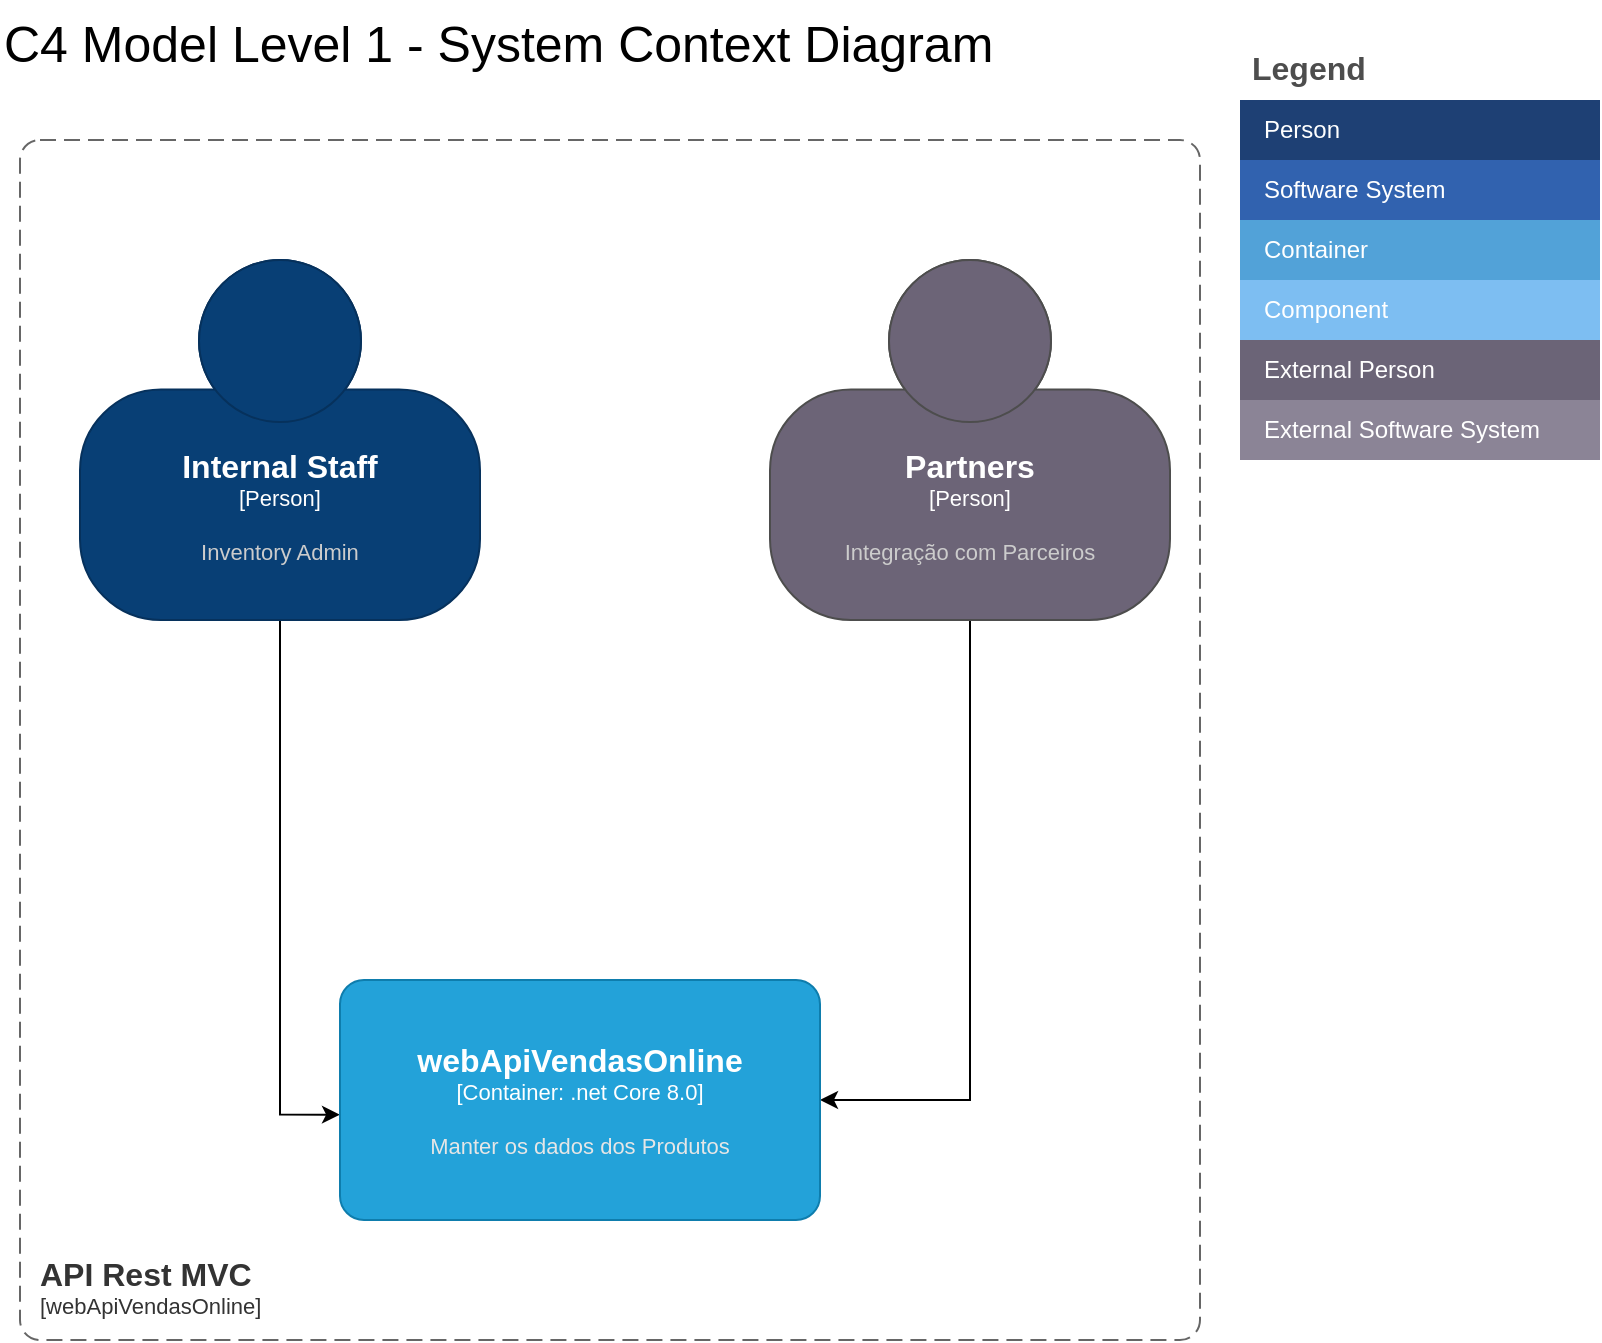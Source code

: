 <mxfile version="24.7.17" pages="4">
  <diagram name="Level 1" id="11bpEbFdb6PpHGfAYZ3g">
    <mxGraphModel dx="1222" dy="786" grid="1" gridSize="10" guides="1" tooltips="1" connect="1" arrows="1" fold="1" page="1" pageScale="1" pageWidth="850" pageHeight="1100" math="0" shadow="0">
      <root>
        <mxCell id="0" />
        <mxCell id="1" parent="0" />
        <mxCell id="UJBF0lJMGnpCI02Me6Gf-1" value="Legend" style="shape=table;startSize=30;container=1;collapsible=0;childLayout=tableLayout;fontSize=16;align=left;verticalAlign=top;fillColor=none;strokeColor=none;fontColor=#4D4D4D;fontStyle=1;spacingLeft=6;spacing=0;resizable=0;" vertex="1" parent="1">
          <mxGeometry x="660" y="50" width="180" height="210" as="geometry" />
        </mxCell>
        <mxCell id="UJBF0lJMGnpCI02Me6Gf-2" value="" style="shape=tableRow;horizontal=0;startSize=0;swimlaneHead=0;swimlaneBody=0;strokeColor=inherit;top=0;left=0;bottom=0;right=0;collapsible=0;dropTarget=0;fillColor=none;points=[[0,0.5],[1,0.5]];portConstraint=eastwest;fontSize=12;" vertex="1" parent="UJBF0lJMGnpCI02Me6Gf-1">
          <mxGeometry y="30" width="180" height="30" as="geometry" />
        </mxCell>
        <mxCell id="UJBF0lJMGnpCI02Me6Gf-3" value="Person" style="shape=partialRectangle;html=1;whiteSpace=wrap;connectable=0;strokeColor=inherit;overflow=hidden;fillColor=#1E4074;top=0;left=0;bottom=0;right=0;pointerEvents=1;fontSize=12;align=left;fontColor=#FFFFFF;gradientColor=none;spacingLeft=10;spacingRight=4;" vertex="1" parent="UJBF0lJMGnpCI02Me6Gf-2">
          <mxGeometry width="180" height="30" as="geometry">
            <mxRectangle width="180" height="30" as="alternateBounds" />
          </mxGeometry>
        </mxCell>
        <mxCell id="UJBF0lJMGnpCI02Me6Gf-4" value="" style="shape=tableRow;horizontal=0;startSize=0;swimlaneHead=0;swimlaneBody=0;strokeColor=inherit;top=0;left=0;bottom=0;right=0;collapsible=0;dropTarget=0;fillColor=none;points=[[0,0.5],[1,0.5]];portConstraint=eastwest;fontSize=12;" vertex="1" parent="UJBF0lJMGnpCI02Me6Gf-1">
          <mxGeometry y="60" width="180" height="30" as="geometry" />
        </mxCell>
        <mxCell id="UJBF0lJMGnpCI02Me6Gf-5" value="Software System" style="shape=partialRectangle;html=1;whiteSpace=wrap;connectable=0;strokeColor=inherit;overflow=hidden;fillColor=#3162AF;top=0;left=0;bottom=0;right=0;pointerEvents=1;fontSize=12;align=left;fontColor=#FFFFFF;gradientColor=none;spacingLeft=10;spacingRight=4;" vertex="1" parent="UJBF0lJMGnpCI02Me6Gf-4">
          <mxGeometry width="180" height="30" as="geometry">
            <mxRectangle width="180" height="30" as="alternateBounds" />
          </mxGeometry>
        </mxCell>
        <mxCell id="UJBF0lJMGnpCI02Me6Gf-6" value="" style="shape=tableRow;horizontal=0;startSize=0;swimlaneHead=0;swimlaneBody=0;strokeColor=inherit;top=0;left=0;bottom=0;right=0;collapsible=0;dropTarget=0;fillColor=none;points=[[0,0.5],[1,0.5]];portConstraint=eastwest;fontSize=12;" vertex="1" parent="UJBF0lJMGnpCI02Me6Gf-1">
          <mxGeometry y="90" width="180" height="30" as="geometry" />
        </mxCell>
        <mxCell id="UJBF0lJMGnpCI02Me6Gf-7" value="Container" style="shape=partialRectangle;html=1;whiteSpace=wrap;connectable=0;strokeColor=inherit;overflow=hidden;fillColor=#52a2d8;top=0;left=0;bottom=0;right=0;pointerEvents=1;fontSize=12;align=left;fontColor=#FFFFFF;gradientColor=none;spacingLeft=10;spacingRight=4;" vertex="1" parent="UJBF0lJMGnpCI02Me6Gf-6">
          <mxGeometry width="180" height="30" as="geometry">
            <mxRectangle width="180" height="30" as="alternateBounds" />
          </mxGeometry>
        </mxCell>
        <mxCell id="UJBF0lJMGnpCI02Me6Gf-8" value="" style="shape=tableRow;horizontal=0;startSize=0;swimlaneHead=0;swimlaneBody=0;strokeColor=inherit;top=0;left=0;bottom=0;right=0;collapsible=0;dropTarget=0;fillColor=none;points=[[0,0.5],[1,0.5]];portConstraint=eastwest;fontSize=12;" vertex="1" parent="UJBF0lJMGnpCI02Me6Gf-1">
          <mxGeometry y="120" width="180" height="30" as="geometry" />
        </mxCell>
        <mxCell id="UJBF0lJMGnpCI02Me6Gf-9" value="Component" style="shape=partialRectangle;html=1;whiteSpace=wrap;connectable=0;strokeColor=inherit;overflow=hidden;fillColor=#7dbef2;top=0;left=0;bottom=0;right=0;pointerEvents=1;fontSize=12;align=left;fontColor=#FFFFFF;gradientColor=none;spacingLeft=10;spacingRight=4;" vertex="1" parent="UJBF0lJMGnpCI02Me6Gf-8">
          <mxGeometry width="180" height="30" as="geometry">
            <mxRectangle width="180" height="30" as="alternateBounds" />
          </mxGeometry>
        </mxCell>
        <mxCell id="UJBF0lJMGnpCI02Me6Gf-10" value="" style="shape=tableRow;horizontal=0;startSize=0;swimlaneHead=0;swimlaneBody=0;strokeColor=inherit;top=0;left=0;bottom=0;right=0;collapsible=0;dropTarget=0;fillColor=none;points=[[0,0.5],[1,0.5]];portConstraint=eastwest;fontSize=12;" vertex="1" parent="UJBF0lJMGnpCI02Me6Gf-1">
          <mxGeometry y="150" width="180" height="30" as="geometry" />
        </mxCell>
        <mxCell id="UJBF0lJMGnpCI02Me6Gf-11" value="External Person" style="shape=partialRectangle;html=1;whiteSpace=wrap;connectable=0;strokeColor=inherit;overflow=hidden;fillColor=#6b6477;top=0;left=0;bottom=0;right=0;pointerEvents=1;fontSize=12;align=left;fontColor=#FFFFFF;gradientColor=none;spacingLeft=10;spacingRight=4;" vertex="1" parent="UJBF0lJMGnpCI02Me6Gf-10">
          <mxGeometry width="180" height="30" as="geometry">
            <mxRectangle width="180" height="30" as="alternateBounds" />
          </mxGeometry>
        </mxCell>
        <mxCell id="UJBF0lJMGnpCI02Me6Gf-12" value="" style="shape=tableRow;horizontal=0;startSize=0;swimlaneHead=0;swimlaneBody=0;strokeColor=inherit;top=0;left=0;bottom=0;right=0;collapsible=0;dropTarget=0;fillColor=none;points=[[0,0.5],[1,0.5]];portConstraint=eastwest;fontSize=12;" vertex="1" parent="UJBF0lJMGnpCI02Me6Gf-1">
          <mxGeometry y="180" width="180" height="30" as="geometry" />
        </mxCell>
        <mxCell id="UJBF0lJMGnpCI02Me6Gf-13" value="External Software System" style="shape=partialRectangle;html=1;whiteSpace=wrap;connectable=0;strokeColor=inherit;overflow=hidden;fillColor=#8b8496;top=0;left=0;bottom=0;right=0;pointerEvents=1;fontSize=12;align=left;fontColor=#FFFFFF;gradientColor=none;spacingLeft=10;spacingRight=4;" vertex="1" parent="UJBF0lJMGnpCI02Me6Gf-12">
          <mxGeometry width="180" height="30" as="geometry">
            <mxRectangle width="180" height="30" as="alternateBounds" />
          </mxGeometry>
        </mxCell>
        <mxCell id="UJBF0lJMGnpCI02Me6Gf-14" value="C4 Model Level 1 - System Context Diagram" style="text;whiteSpace=wrap;html=1;fontSize=25;" vertex="1" parent="1">
          <mxGeometry x="40" y="30" width="660" height="60" as="geometry" />
        </mxCell>
        <mxCell id="UJBF0lJMGnpCI02Me6Gf-22" value="" style="edgeStyle=orthogonalEdgeStyle;rounded=0;orthogonalLoop=1;jettySize=auto;html=1;entryX=0;entryY=0.561;entryDx=0;entryDy=0;entryPerimeter=0;" edge="1" parent="1" source="UJBF0lJMGnpCI02Me6Gf-15" target="UJBF0lJMGnpCI02Me6Gf-18">
          <mxGeometry relative="1" as="geometry" />
        </mxCell>
        <object placeholders="1" c4Name="Internal Staff" c4Type="Person" c4Description="Inventory Admin" label="&lt;font style=&quot;font-size: 16px&quot;&gt;&lt;b&gt;%c4Name%&lt;/b&gt;&lt;/font&gt;&lt;div&gt;[%c4Type%]&lt;/div&gt;&lt;br&gt;&lt;div&gt;&lt;font style=&quot;font-size: 11px&quot;&gt;&lt;font color=&quot;#cccccc&quot;&gt;%c4Description%&lt;/font&gt;&lt;/div&gt;" id="UJBF0lJMGnpCI02Me6Gf-15">
          <mxCell style="html=1;fontSize=11;dashed=0;whiteSpace=wrap;fillColor=#083F75;strokeColor=#06315C;fontColor=#ffffff;shape=mxgraph.c4.person2;align=center;metaEdit=1;points=[[0.5,0,0],[1,0.5,0],[1,0.75,0],[0.75,1,0],[0.5,1,0],[0.25,1,0],[0,0.75,0],[0,0.5,0]];resizable=0;" vertex="1" parent="1">
            <mxGeometry x="80" y="160" width="200" height="180" as="geometry" />
          </mxCell>
        </object>
        <mxCell id="UJBF0lJMGnpCI02Me6Gf-23" value="" style="edgeStyle=orthogonalEdgeStyle;rounded=0;orthogonalLoop=1;jettySize=auto;html=1;entryX=1;entryY=0.5;entryDx=0;entryDy=0;entryPerimeter=0;" edge="1" parent="1" source="UJBF0lJMGnpCI02Me6Gf-16" target="UJBF0lJMGnpCI02Me6Gf-18">
          <mxGeometry relative="1" as="geometry" />
        </mxCell>
        <object placeholders="1" c4Name="Partners" c4Type="Person" c4Description="Integração com Parceiros" label="&lt;font style=&quot;font-size: 16px&quot;&gt;&lt;b&gt;%c4Name%&lt;/b&gt;&lt;/font&gt;&lt;div&gt;[%c4Type%]&lt;/div&gt;&lt;br&gt;&lt;div&gt;&lt;font style=&quot;font-size: 11px&quot;&gt;&lt;font color=&quot;#cccccc&quot;&gt;%c4Description%&lt;/font&gt;&lt;/div&gt;" id="UJBF0lJMGnpCI02Me6Gf-16">
          <mxCell style="html=1;fontSize=11;dashed=0;whiteSpace=wrap;fillColor=#6C6477;strokeColor=#4D4D4D;fontColor=#ffffff;shape=mxgraph.c4.person2;align=center;metaEdit=1;points=[[0.5,0,0],[1,0.5,0],[1,0.75,0],[0.75,1,0],[0.5,1,0],[0.25,1,0],[0,0.75,0],[0,0.5,0]];resizable=0;" vertex="1" parent="1">
            <mxGeometry x="425" y="160" width="200" height="180" as="geometry" />
          </mxCell>
        </object>
        <object placeholders="1" c4Name="webApiVendasOnline" c4Type="Container" c4Technology=".net Core 8.0" c4Description="Manter os dados dos Produtos" label="&lt;font style=&quot;font-size: 16px&quot;&gt;&lt;b&gt;%c4Name%&lt;/b&gt;&lt;/font&gt;&lt;div&gt;[%c4Type%: %c4Technology%]&lt;/div&gt;&lt;br&gt;&lt;div&gt;&lt;font style=&quot;font-size: 11px&quot;&gt;&lt;font color=&quot;#E6E6E6&quot;&gt;%c4Description%&lt;/font&gt;&lt;/div&gt;" id="UJBF0lJMGnpCI02Me6Gf-18">
          <mxCell style="rounded=1;whiteSpace=wrap;html=1;fontSize=11;labelBackgroundColor=none;fillColor=#23A2D9;fontColor=#ffffff;align=center;arcSize=10;strokeColor=#0E7DAD;metaEdit=1;resizable=0;points=[[0.25,0,0],[0.5,0,0],[0.75,0,0],[1,0.25,0],[1,0.5,0],[1,0.75,0],[0.75,1,0],[0.5,1,0],[0.25,1,0],[0,0.75,0],[0,0.5,0],[0,0.25,0]];" vertex="1" parent="1">
            <mxGeometry x="210" y="520" width="240" height="120" as="geometry" />
          </mxCell>
        </object>
        <object placeholders="1" c4Name="API Rest MVC " c4Type="SystemScopeBoundary" c4Application="webApiVendasOnline" label="&lt;font style=&quot;font-size: 16px&quot;&gt;&lt;b&gt;&lt;div style=&quot;text-align: left&quot;&gt;%c4Name%&lt;/div&gt;&lt;/b&gt;&lt;/font&gt;&lt;div style=&quot;text-align: left&quot;&gt;[%c4Application%]&lt;/div&gt;" id="UJBF0lJMGnpCI02Me6Gf-20">
          <mxCell style="rounded=1;fontSize=11;whiteSpace=wrap;html=1;dashed=1;arcSize=20;fillColor=none;strokeColor=#666666;fontColor=#333333;labelBackgroundColor=none;align=left;verticalAlign=bottom;labelBorderColor=none;spacingTop=0;spacing=10;dashPattern=8 4;metaEdit=1;rotatable=0;perimeter=rectanglePerimeter;noLabel=0;labelPadding=0;allowArrows=0;connectable=0;expand=0;recursiveResize=0;editable=1;pointerEvents=0;absoluteArcSize=1;points=[[0.25,0,0],[0.5,0,0],[0.75,0,0],[1,0.25,0],[1,0.5,0],[1,0.75,0],[0.75,1,0],[0.5,1,0],[0.25,1,0],[0,0.75,0],[0,0.5,0],[0,0.25,0]];" vertex="1" parent="1">
            <mxGeometry x="50" y="100" width="590" height="600" as="geometry" />
          </mxCell>
        </object>
      </root>
    </mxGraphModel>
  </diagram>
  <diagram name="Level 2" id="seO3dKgNhPI5NMghG1gD">
    <mxGraphModel dx="1687" dy="1024" grid="1" gridSize="10" guides="1" tooltips="1" connect="1" arrows="1" fold="1" page="1" pageScale="1" pageWidth="850" pageHeight="1100" math="0" shadow="0">
      <root>
        <mxCell id="IFELL7ucxO3jG8cnJjMZ-0" />
        <mxCell id="IFELL7ucxO3jG8cnJjMZ-1" parent="IFELL7ucxO3jG8cnJjMZ-0" />
        <mxCell id="IFELL7ucxO3jG8cnJjMZ-2" value="Legend" style="shape=table;startSize=30;container=1;collapsible=0;childLayout=tableLayout;fontSize=16;align=left;verticalAlign=top;fillColor=none;strokeColor=none;fontColor=#4D4D4D;fontStyle=1;spacingLeft=6;spacing=0;resizable=0;" vertex="1" parent="IFELL7ucxO3jG8cnJjMZ-1">
          <mxGeometry x="660" y="50" width="180" height="210" as="geometry" />
        </mxCell>
        <mxCell id="IFELL7ucxO3jG8cnJjMZ-3" value="" style="shape=tableRow;horizontal=0;startSize=0;swimlaneHead=0;swimlaneBody=0;strokeColor=inherit;top=0;left=0;bottom=0;right=0;collapsible=0;dropTarget=0;fillColor=none;points=[[0,0.5],[1,0.5]];portConstraint=eastwest;fontSize=12;" vertex="1" parent="IFELL7ucxO3jG8cnJjMZ-2">
          <mxGeometry y="30" width="180" height="30" as="geometry" />
        </mxCell>
        <mxCell id="IFELL7ucxO3jG8cnJjMZ-4" value="Person" style="shape=partialRectangle;html=1;whiteSpace=wrap;connectable=0;strokeColor=inherit;overflow=hidden;fillColor=#1E4074;top=0;left=0;bottom=0;right=0;pointerEvents=1;fontSize=12;align=left;fontColor=#FFFFFF;gradientColor=none;spacingLeft=10;spacingRight=4;" vertex="1" parent="IFELL7ucxO3jG8cnJjMZ-3">
          <mxGeometry width="180" height="30" as="geometry">
            <mxRectangle width="180" height="30" as="alternateBounds" />
          </mxGeometry>
        </mxCell>
        <mxCell id="IFELL7ucxO3jG8cnJjMZ-5" value="" style="shape=tableRow;horizontal=0;startSize=0;swimlaneHead=0;swimlaneBody=0;strokeColor=inherit;top=0;left=0;bottom=0;right=0;collapsible=0;dropTarget=0;fillColor=none;points=[[0,0.5],[1,0.5]];portConstraint=eastwest;fontSize=12;" vertex="1" parent="IFELL7ucxO3jG8cnJjMZ-2">
          <mxGeometry y="60" width="180" height="30" as="geometry" />
        </mxCell>
        <mxCell id="IFELL7ucxO3jG8cnJjMZ-6" value="Software System" style="shape=partialRectangle;html=1;whiteSpace=wrap;connectable=0;strokeColor=inherit;overflow=hidden;fillColor=#3162AF;top=0;left=0;bottom=0;right=0;pointerEvents=1;fontSize=12;align=left;fontColor=#FFFFFF;gradientColor=none;spacingLeft=10;spacingRight=4;" vertex="1" parent="IFELL7ucxO3jG8cnJjMZ-5">
          <mxGeometry width="180" height="30" as="geometry">
            <mxRectangle width="180" height="30" as="alternateBounds" />
          </mxGeometry>
        </mxCell>
        <mxCell id="IFELL7ucxO3jG8cnJjMZ-7" value="" style="shape=tableRow;horizontal=0;startSize=0;swimlaneHead=0;swimlaneBody=0;strokeColor=inherit;top=0;left=0;bottom=0;right=0;collapsible=0;dropTarget=0;fillColor=none;points=[[0,0.5],[1,0.5]];portConstraint=eastwest;fontSize=12;" vertex="1" parent="IFELL7ucxO3jG8cnJjMZ-2">
          <mxGeometry y="90" width="180" height="30" as="geometry" />
        </mxCell>
        <mxCell id="IFELL7ucxO3jG8cnJjMZ-8" value="Container" style="shape=partialRectangle;html=1;whiteSpace=wrap;connectable=0;strokeColor=inherit;overflow=hidden;fillColor=#52a2d8;top=0;left=0;bottom=0;right=0;pointerEvents=1;fontSize=12;align=left;fontColor=#FFFFFF;gradientColor=none;spacingLeft=10;spacingRight=4;" vertex="1" parent="IFELL7ucxO3jG8cnJjMZ-7">
          <mxGeometry width="180" height="30" as="geometry">
            <mxRectangle width="180" height="30" as="alternateBounds" />
          </mxGeometry>
        </mxCell>
        <mxCell id="IFELL7ucxO3jG8cnJjMZ-9" value="" style="shape=tableRow;horizontal=0;startSize=0;swimlaneHead=0;swimlaneBody=0;strokeColor=inherit;top=0;left=0;bottom=0;right=0;collapsible=0;dropTarget=0;fillColor=none;points=[[0,0.5],[1,0.5]];portConstraint=eastwest;fontSize=12;" vertex="1" parent="IFELL7ucxO3jG8cnJjMZ-2">
          <mxGeometry y="120" width="180" height="30" as="geometry" />
        </mxCell>
        <mxCell id="IFELL7ucxO3jG8cnJjMZ-10" value="Component" style="shape=partialRectangle;html=1;whiteSpace=wrap;connectable=0;strokeColor=inherit;overflow=hidden;fillColor=#7dbef2;top=0;left=0;bottom=0;right=0;pointerEvents=1;fontSize=12;align=left;fontColor=#FFFFFF;gradientColor=none;spacingLeft=10;spacingRight=4;" vertex="1" parent="IFELL7ucxO3jG8cnJjMZ-9">
          <mxGeometry width="180" height="30" as="geometry">
            <mxRectangle width="180" height="30" as="alternateBounds" />
          </mxGeometry>
        </mxCell>
        <mxCell id="IFELL7ucxO3jG8cnJjMZ-11" value="" style="shape=tableRow;horizontal=0;startSize=0;swimlaneHead=0;swimlaneBody=0;strokeColor=inherit;top=0;left=0;bottom=0;right=0;collapsible=0;dropTarget=0;fillColor=none;points=[[0,0.5],[1,0.5]];portConstraint=eastwest;fontSize=12;" vertex="1" parent="IFELL7ucxO3jG8cnJjMZ-2">
          <mxGeometry y="150" width="180" height="30" as="geometry" />
        </mxCell>
        <mxCell id="IFELL7ucxO3jG8cnJjMZ-12" value="External Person" style="shape=partialRectangle;html=1;whiteSpace=wrap;connectable=0;strokeColor=inherit;overflow=hidden;fillColor=#6b6477;top=0;left=0;bottom=0;right=0;pointerEvents=1;fontSize=12;align=left;fontColor=#FFFFFF;gradientColor=none;spacingLeft=10;spacingRight=4;" vertex="1" parent="IFELL7ucxO3jG8cnJjMZ-11">
          <mxGeometry width="180" height="30" as="geometry">
            <mxRectangle width="180" height="30" as="alternateBounds" />
          </mxGeometry>
        </mxCell>
        <mxCell id="IFELL7ucxO3jG8cnJjMZ-13" value="" style="shape=tableRow;horizontal=0;startSize=0;swimlaneHead=0;swimlaneBody=0;strokeColor=inherit;top=0;left=0;bottom=0;right=0;collapsible=0;dropTarget=0;fillColor=none;points=[[0,0.5],[1,0.5]];portConstraint=eastwest;fontSize=12;" vertex="1" parent="IFELL7ucxO3jG8cnJjMZ-2">
          <mxGeometry y="180" width="180" height="30" as="geometry" />
        </mxCell>
        <mxCell id="IFELL7ucxO3jG8cnJjMZ-14" value="External Software System" style="shape=partialRectangle;html=1;whiteSpace=wrap;connectable=0;strokeColor=inherit;overflow=hidden;fillColor=#8b8496;top=0;left=0;bottom=0;right=0;pointerEvents=1;fontSize=12;align=left;fontColor=#FFFFFF;gradientColor=none;spacingLeft=10;spacingRight=4;" vertex="1" parent="IFELL7ucxO3jG8cnJjMZ-13">
          <mxGeometry width="180" height="30" as="geometry">
            <mxRectangle width="180" height="30" as="alternateBounds" />
          </mxGeometry>
        </mxCell>
        <mxCell id="IFELL7ucxO3jG8cnJjMZ-15" value="C4 Model Level 2 - Container Diagram" style="text;whiteSpace=wrap;html=1;fontSize=25;" vertex="1" parent="IFELL7ucxO3jG8cnJjMZ-1">
          <mxGeometry x="40" y="30" width="660" height="60" as="geometry" />
        </mxCell>
        <mxCell id="IFELL7ucxO3jG8cnJjMZ-16" value="" style="edgeStyle=orthogonalEdgeStyle;rounded=0;orthogonalLoop=1;jettySize=auto;html=1;" edge="1" parent="IFELL7ucxO3jG8cnJjMZ-1" source="IFELL7ucxO3jG8cnJjMZ-17">
          <mxGeometry relative="1" as="geometry">
            <mxPoint x="180" y="530" as="targetPoint" />
          </mxGeometry>
        </mxCell>
        <mxCell id="lPgtOrQKxzx0S2YuIVRM-1" value="JWT Token" style="edgeLabel;html=1;align=center;verticalAlign=middle;resizable=0;points=[];" vertex="1" connectable="0" parent="IFELL7ucxO3jG8cnJjMZ-16">
          <mxGeometry x="-0.349" y="4" relative="1" as="geometry">
            <mxPoint as="offset" />
          </mxGeometry>
        </mxCell>
        <object placeholders="1" c4Name="Internal Staff" c4Type="Person" c4Description="Inventory Admin" label="&lt;font style=&quot;font-size: 16px&quot;&gt;&lt;b&gt;%c4Name%&lt;/b&gt;&lt;/font&gt;&lt;div&gt;[%c4Type%]&lt;/div&gt;&lt;br&gt;&lt;div&gt;&lt;font style=&quot;font-size: 11px&quot;&gt;&lt;font color=&quot;#cccccc&quot;&gt;%c4Description%&lt;/font&gt;&lt;/div&gt;" id="IFELL7ucxO3jG8cnJjMZ-17">
          <mxCell style="html=1;fontSize=11;dashed=0;whiteSpace=wrap;fillColor=#083F75;strokeColor=#06315C;fontColor=#ffffff;shape=mxgraph.c4.person2;align=center;metaEdit=1;points=[[0.5,0,0],[1,0.5,0],[1,0.75,0],[0.75,1,0],[0.5,1,0],[0.25,1,0],[0,0.75,0],[0,0.5,0]];resizable=0;" vertex="1" parent="IFELL7ucxO3jG8cnJjMZ-1">
            <mxGeometry x="80" y="160" width="200" height="180" as="geometry" />
          </mxCell>
        </object>
        <mxCell id="IFELL7ucxO3jG8cnJjMZ-18" value="" style="edgeStyle=orthogonalEdgeStyle;rounded=0;orthogonalLoop=1;jettySize=auto;html=1;entryX=0.846;entryY=0.033;entryDx=0;entryDy=0;entryPerimeter=0;" edge="1" parent="IFELL7ucxO3jG8cnJjMZ-1" source="IFELL7ucxO3jG8cnJjMZ-19" target="IFELL7ucxO3jG8cnJjMZ-22">
          <mxGeometry relative="1" as="geometry">
            <Array as="points">
              <mxPoint x="525" y="430" />
              <mxPoint x="303" y="430" />
            </Array>
          </mxGeometry>
        </mxCell>
        <mxCell id="lPgtOrQKxzx0S2YuIVRM-2" value="JWT Token" style="edgeLabel;html=1;align=center;verticalAlign=middle;resizable=0;points=[];" vertex="1" connectable="0" parent="IFELL7ucxO3jG8cnJjMZ-18">
          <mxGeometry x="-0.731" y="2" relative="1" as="geometry">
            <mxPoint as="offset" />
          </mxGeometry>
        </mxCell>
        <object placeholders="1" c4Name="Partners" c4Type="Person" c4Description="Integração com Parceiros" label="&lt;font style=&quot;font-size: 16px&quot;&gt;&lt;b&gt;%c4Name%&lt;/b&gt;&lt;/font&gt;&lt;div&gt;[%c4Type%]&lt;/div&gt;&lt;br&gt;&lt;div&gt;&lt;font style=&quot;font-size: 11px&quot;&gt;&lt;font color=&quot;#cccccc&quot;&gt;%c4Description%&lt;/font&gt;&lt;/div&gt;" id="IFELL7ucxO3jG8cnJjMZ-19">
          <mxCell style="html=1;fontSize=11;dashed=0;whiteSpace=wrap;fillColor=#6C6477;strokeColor=#4D4D4D;fontColor=#ffffff;shape=mxgraph.c4.person2;align=center;metaEdit=1;points=[[0.5,0,0],[1,0.5,0],[1,0.75,0],[0.75,1,0],[0.5,1,0],[0.25,1,0],[0,0.75,0],[0,0.5,0]];resizable=0;" vertex="1" parent="IFELL7ucxO3jG8cnJjMZ-1">
            <mxGeometry x="425" y="160" width="200" height="180" as="geometry" />
          </mxCell>
        </object>
        <object placeholders="1" c4Name="MongoDB" c4Type="Container" c4Technology="MongoDB Atlas - Azure" c4Description="Repositório de Dados da webApp" label="&lt;font style=&quot;font-size: 16px&quot;&gt;&lt;b&gt;%c4Name%&lt;/b&gt;&lt;/font&gt;&lt;div&gt;[%c4Type%:&amp;nbsp;%c4Technology%]&lt;/div&gt;&lt;br&gt;&lt;div&gt;&lt;font style=&quot;font-size: 11px&quot;&gt;&lt;font color=&quot;#E6E6E6&quot;&gt;%c4Description%&lt;/font&gt;&lt;/div&gt;" id="IFELL7ucxO3jG8cnJjMZ-20">
          <mxCell style="shape=cylinder3;size=15;whiteSpace=wrap;html=1;boundedLbl=1;rounded=0;labelBackgroundColor=none;fillColor=#23A2D9;fontSize=12;fontColor=#ffffff;align=center;strokeColor=#0E7DAD;metaEdit=1;points=[[0.5,0,0],[1,0.25,0],[1,0.5,0],[1,0.75,0],[0.5,1,0],[0,0.75,0],[0,0.5,0],[0,0.25,0]];resizable=0;" vertex="1" parent="IFELL7ucxO3jG8cnJjMZ-1">
            <mxGeometry x="385" y="530" width="240" height="120" as="geometry" />
          </mxCell>
        </object>
        <mxCell id="IFELL7ucxO3jG8cnJjMZ-21" value="" style="edgeStyle=orthogonalEdgeStyle;rounded=0;orthogonalLoop=1;jettySize=auto;html=1;startArrow=block;startFill=1;" edge="1" parent="IFELL7ucxO3jG8cnJjMZ-1" source="IFELL7ucxO3jG8cnJjMZ-22" target="IFELL7ucxO3jG8cnJjMZ-20">
          <mxGeometry relative="1" as="geometry" />
        </mxCell>
        <mxCell id="lPgtOrQKxzx0S2YuIVRM-0" value="tcp" style="edgeLabel;html=1;align=center;verticalAlign=middle;resizable=0;points=[];" vertex="1" connectable="0" parent="IFELL7ucxO3jG8cnJjMZ-21">
          <mxGeometry x="-0.378" y="-1" relative="1" as="geometry">
            <mxPoint x="6" y="-1" as="offset" />
          </mxGeometry>
        </mxCell>
        <mxCell id="lPgtOrQKxzx0S2YuIVRM-7" value="" style="edgeStyle=orthogonalEdgeStyle;rounded=0;orthogonalLoop=1;jettySize=auto;html=1;startArrow=block;startFill=1;" edge="1" parent="IFELL7ucxO3jG8cnJjMZ-1" source="IFELL7ucxO3jG8cnJjMZ-22" target="lPgtOrQKxzx0S2YuIVRM-6">
          <mxGeometry relative="1" as="geometry" />
        </mxCell>
        <object placeholders="1" c4Name="webApiVendasOnline" c4Type="Container" c4Technology=".net Core 8.0" c4Description="Manter os dados dos Produtos" label="&lt;font style=&quot;font-size: 16px&quot;&gt;&lt;b&gt;%c4Name%&lt;/b&gt;&lt;/font&gt;&lt;div&gt;[%c4Type%: %c4Technology%]&lt;/div&gt;&lt;br&gt;&lt;div&gt;&lt;font style=&quot;font-size: 11px&quot;&gt;&lt;font color=&quot;#E6E6E6&quot;&gt;%c4Description%&lt;/font&gt;&lt;/div&gt;" id="IFELL7ucxO3jG8cnJjMZ-22">
          <mxCell style="rounded=1;whiteSpace=wrap;html=1;fontSize=11;labelBackgroundColor=none;fillColor=#23A2D9;fontColor=#ffffff;align=center;arcSize=10;strokeColor=#0E7DAD;metaEdit=1;resizable=0;points=[[0.25,0,0],[0.5,0,0],[0.75,0,0],[1,0.25,0],[1,0.5,0],[1,0.75,0],[0.75,1,0],[0.5,1,0],[0.25,1,0],[0,0.75,0],[0,0.5,0],[0,0.25,0]];" vertex="1" parent="IFELL7ucxO3jG8cnJjMZ-1">
            <mxGeometry x="100" y="530" width="240" height="120" as="geometry" />
          </mxCell>
        </object>
        <object placeholders="1" c4Name="API Products" c4Type="SystemScopeBoundary" c4Application="POD" label="&lt;font style=&quot;font-size: 16px&quot;&gt;&lt;b&gt;&lt;div style=&quot;text-align: left&quot;&gt;%c4Name%&lt;/div&gt;&lt;/b&gt;&lt;/font&gt;&lt;div style=&quot;text-align: left&quot;&gt;[%c4Application%]&lt;/div&gt;" id="IFELL7ucxO3jG8cnJjMZ-23">
          <mxCell style="rounded=1;fontSize=11;whiteSpace=wrap;html=1;dashed=1;arcSize=20;fillColor=none;strokeColor=#666666;fontColor=#333333;labelBackgroundColor=none;align=left;verticalAlign=bottom;labelBorderColor=none;spacingTop=0;spacing=10;dashPattern=8 4;metaEdit=1;rotatable=0;perimeter=rectanglePerimeter;noLabel=0;labelPadding=0;allowArrows=0;connectable=0;expand=0;recursiveResize=0;editable=1;pointerEvents=0;absoluteArcSize=1;points=[[0.25,0,0],[0.5,0,0],[0.75,0,0],[1,0.25,0],[1,0.5,0],[1,0.75,0],[0.75,1,0],[0.5,1,0],[0.25,1,0],[0,0.75,0],[0,0.5,0],[0,0.25,0]];" vertex="1" parent="IFELL7ucxO3jG8cnJjMZ-1">
            <mxGeometry x="50" y="460" width="590" height="230" as="geometry" />
          </mxCell>
        </object>
        <object placeholders="1" c4Name="Microsoft Azure" c4Type="SystemScopeBoundary" c4Application="Azure" label="&lt;font style=&quot;font-size: 16px&quot;&gt;&lt;b&gt;&lt;div style=&quot;text-align: left&quot;&gt;%c4Name%&lt;/div&gt;&lt;/b&gt;&lt;/font&gt;&lt;div style=&quot;text-align: left&quot;&gt;[%c4Application%]&lt;/div&gt;" id="lPgtOrQKxzx0S2YuIVRM-5">
          <mxCell style="rounded=1;fontSize=11;whiteSpace=wrap;html=1;dashed=1;arcSize=20;fillColor=none;strokeColor=#666666;fontColor=#333333;labelBackgroundColor=none;align=left;verticalAlign=bottom;labelBorderColor=none;spacingTop=0;spacing=10;dashPattern=8 4;metaEdit=1;rotatable=0;perimeter=rectanglePerimeter;noLabel=0;labelPadding=0;allowArrows=0;connectable=0;expand=0;recursiveResize=0;editable=1;pointerEvents=0;absoluteArcSize=1;points=[[0.25,0,0],[0.5,0,0],[0.75,0,0],[1,0.25,0],[1,0.5,0],[1,0.75,0],[0.75,1,0],[0.5,1,0],[0.25,1,0],[0,0.75,0],[0,0.5,0],[0,0.25,0]];" vertex="1" parent="IFELL7ucxO3jG8cnJjMZ-1">
            <mxGeometry x="50" y="710" width="590" height="230" as="geometry" />
          </mxCell>
        </object>
        <object placeholders="1" c4Name="Azure Key Vault" c4Type="Software System" c4Description="Secrets" label="&lt;font style=&quot;font-size: 16px&quot;&gt;&lt;b&gt;%c4Name%&lt;/b&gt;&lt;/font&gt;&lt;div&gt;[%c4Type%]&lt;/div&gt;&lt;br&gt;&lt;div&gt;&lt;font style=&quot;font-size: 11px&quot;&gt;&lt;font color=&quot;#cccccc&quot;&gt;%c4Description%&lt;/font&gt;&lt;/div&gt;" id="lPgtOrQKxzx0S2YuIVRM-6">
          <mxCell style="rounded=1;whiteSpace=wrap;html=1;labelBackgroundColor=none;fillColor=#8C8496;fontColor=#ffffff;align=center;arcSize=10;strokeColor=#736782;metaEdit=1;resizable=0;points=[[0.25,0,0],[0.5,0,0],[0.75,0,0],[1,0.25,0],[1,0.5,0],[1,0.75,0],[0.75,1,0],[0.5,1,0],[0.25,1,0],[0,0.75,0],[0,0.5,0],[0,0.25,0]];" vertex="1" parent="IFELL7ucxO3jG8cnJjMZ-1">
            <mxGeometry x="100" y="750" width="240" height="120" as="geometry" />
          </mxCell>
        </object>
      </root>
    </mxGraphModel>
  </diagram>
  <diagram name="Level3" id="-rTWtVpGPsZTugGv8e7s">
    <mxGraphModel dx="1434" dy="870" grid="1" gridSize="10" guides="1" tooltips="1" connect="1" arrows="1" fold="1" page="1" pageScale="1" pageWidth="850" pageHeight="1100" math="0" shadow="0">
      <root>
        <mxCell id="kdPWPhaHgKJz9AutB2Me-0" />
        <mxCell id="kdPWPhaHgKJz9AutB2Me-1" parent="kdPWPhaHgKJz9AutB2Me-0" />
        <mxCell id="kdPWPhaHgKJz9AutB2Me-2" value="Legend" style="shape=table;startSize=30;container=1;collapsible=0;childLayout=tableLayout;fontSize=16;align=left;verticalAlign=top;fillColor=none;strokeColor=none;fontColor=#4D4D4D;fontStyle=1;spacingLeft=6;spacing=0;resizable=0;" vertex="1" parent="kdPWPhaHgKJz9AutB2Me-1">
          <mxGeometry x="400" y="90" width="180" height="210" as="geometry" />
        </mxCell>
        <mxCell id="kdPWPhaHgKJz9AutB2Me-3" value="" style="shape=tableRow;horizontal=0;startSize=0;swimlaneHead=0;swimlaneBody=0;strokeColor=inherit;top=0;left=0;bottom=0;right=0;collapsible=0;dropTarget=0;fillColor=none;points=[[0,0.5],[1,0.5]];portConstraint=eastwest;fontSize=12;" vertex="1" parent="kdPWPhaHgKJz9AutB2Me-2">
          <mxGeometry y="30" width="180" height="30" as="geometry" />
        </mxCell>
        <mxCell id="kdPWPhaHgKJz9AutB2Me-4" value="Person" style="shape=partialRectangle;html=1;whiteSpace=wrap;connectable=0;strokeColor=inherit;overflow=hidden;fillColor=#1E4074;top=0;left=0;bottom=0;right=0;pointerEvents=1;fontSize=12;align=left;fontColor=#FFFFFF;gradientColor=none;spacingLeft=10;spacingRight=4;" vertex="1" parent="kdPWPhaHgKJz9AutB2Me-3">
          <mxGeometry width="180" height="30" as="geometry">
            <mxRectangle width="180" height="30" as="alternateBounds" />
          </mxGeometry>
        </mxCell>
        <mxCell id="kdPWPhaHgKJz9AutB2Me-5" value="" style="shape=tableRow;horizontal=0;startSize=0;swimlaneHead=0;swimlaneBody=0;strokeColor=inherit;top=0;left=0;bottom=0;right=0;collapsible=0;dropTarget=0;fillColor=none;points=[[0,0.5],[1,0.5]];portConstraint=eastwest;fontSize=12;" vertex="1" parent="kdPWPhaHgKJz9AutB2Me-2">
          <mxGeometry y="60" width="180" height="30" as="geometry" />
        </mxCell>
        <mxCell id="kdPWPhaHgKJz9AutB2Me-6" value="Software System" style="shape=partialRectangle;html=1;whiteSpace=wrap;connectable=0;strokeColor=inherit;overflow=hidden;fillColor=#3162AF;top=0;left=0;bottom=0;right=0;pointerEvents=1;fontSize=12;align=left;fontColor=#FFFFFF;gradientColor=none;spacingLeft=10;spacingRight=4;" vertex="1" parent="kdPWPhaHgKJz9AutB2Me-5">
          <mxGeometry width="180" height="30" as="geometry">
            <mxRectangle width="180" height="30" as="alternateBounds" />
          </mxGeometry>
        </mxCell>
        <mxCell id="kdPWPhaHgKJz9AutB2Me-7" value="" style="shape=tableRow;horizontal=0;startSize=0;swimlaneHead=0;swimlaneBody=0;strokeColor=inherit;top=0;left=0;bottom=0;right=0;collapsible=0;dropTarget=0;fillColor=none;points=[[0,0.5],[1,0.5]];portConstraint=eastwest;fontSize=12;" vertex="1" parent="kdPWPhaHgKJz9AutB2Me-2">
          <mxGeometry y="90" width="180" height="30" as="geometry" />
        </mxCell>
        <mxCell id="kdPWPhaHgKJz9AutB2Me-8" value="Container" style="shape=partialRectangle;html=1;whiteSpace=wrap;connectable=0;strokeColor=inherit;overflow=hidden;fillColor=#52a2d8;top=0;left=0;bottom=0;right=0;pointerEvents=1;fontSize=12;align=left;fontColor=#FFFFFF;gradientColor=none;spacingLeft=10;spacingRight=4;" vertex="1" parent="kdPWPhaHgKJz9AutB2Me-7">
          <mxGeometry width="180" height="30" as="geometry">
            <mxRectangle width="180" height="30" as="alternateBounds" />
          </mxGeometry>
        </mxCell>
        <mxCell id="kdPWPhaHgKJz9AutB2Me-9" value="" style="shape=tableRow;horizontal=0;startSize=0;swimlaneHead=0;swimlaneBody=0;strokeColor=inherit;top=0;left=0;bottom=0;right=0;collapsible=0;dropTarget=0;fillColor=none;points=[[0,0.5],[1,0.5]];portConstraint=eastwest;fontSize=12;" vertex="1" parent="kdPWPhaHgKJz9AutB2Me-2">
          <mxGeometry y="120" width="180" height="30" as="geometry" />
        </mxCell>
        <mxCell id="kdPWPhaHgKJz9AutB2Me-10" value="Component" style="shape=partialRectangle;html=1;whiteSpace=wrap;connectable=0;strokeColor=inherit;overflow=hidden;fillColor=#7dbef2;top=0;left=0;bottom=0;right=0;pointerEvents=1;fontSize=12;align=left;fontColor=#FFFFFF;gradientColor=none;spacingLeft=10;spacingRight=4;" vertex="1" parent="kdPWPhaHgKJz9AutB2Me-9">
          <mxGeometry width="180" height="30" as="geometry">
            <mxRectangle width="180" height="30" as="alternateBounds" />
          </mxGeometry>
        </mxCell>
        <mxCell id="kdPWPhaHgKJz9AutB2Me-11" value="" style="shape=tableRow;horizontal=0;startSize=0;swimlaneHead=0;swimlaneBody=0;strokeColor=inherit;top=0;left=0;bottom=0;right=0;collapsible=0;dropTarget=0;fillColor=none;points=[[0,0.5],[1,0.5]];portConstraint=eastwest;fontSize=12;" vertex="1" parent="kdPWPhaHgKJz9AutB2Me-2">
          <mxGeometry y="150" width="180" height="30" as="geometry" />
        </mxCell>
        <mxCell id="kdPWPhaHgKJz9AutB2Me-12" value="External Person" style="shape=partialRectangle;html=1;whiteSpace=wrap;connectable=0;strokeColor=inherit;overflow=hidden;fillColor=#6b6477;top=0;left=0;bottom=0;right=0;pointerEvents=1;fontSize=12;align=left;fontColor=#FFFFFF;gradientColor=none;spacingLeft=10;spacingRight=4;" vertex="1" parent="kdPWPhaHgKJz9AutB2Me-11">
          <mxGeometry width="180" height="30" as="geometry">
            <mxRectangle width="180" height="30" as="alternateBounds" />
          </mxGeometry>
        </mxCell>
        <mxCell id="kdPWPhaHgKJz9AutB2Me-13" value="" style="shape=tableRow;horizontal=0;startSize=0;swimlaneHead=0;swimlaneBody=0;strokeColor=inherit;top=0;left=0;bottom=0;right=0;collapsible=0;dropTarget=0;fillColor=none;points=[[0,0.5],[1,0.5]];portConstraint=eastwest;fontSize=12;" vertex="1" parent="kdPWPhaHgKJz9AutB2Me-2">
          <mxGeometry y="180" width="180" height="30" as="geometry" />
        </mxCell>
        <mxCell id="kdPWPhaHgKJz9AutB2Me-14" value="External Software System" style="shape=partialRectangle;html=1;whiteSpace=wrap;connectable=0;strokeColor=inherit;overflow=hidden;fillColor=#8b8496;top=0;left=0;bottom=0;right=0;pointerEvents=1;fontSize=12;align=left;fontColor=#FFFFFF;gradientColor=none;spacingLeft=10;spacingRight=4;" vertex="1" parent="kdPWPhaHgKJz9AutB2Me-13">
          <mxGeometry width="180" height="30" as="geometry">
            <mxRectangle width="180" height="30" as="alternateBounds" />
          </mxGeometry>
        </mxCell>
        <mxCell id="kdPWPhaHgKJz9AutB2Me-15" value="C4 Model Level 3 - Component Diagram" style="text;whiteSpace=wrap;html=1;fontSize=25;" vertex="1" parent="kdPWPhaHgKJz9AutB2Me-1">
          <mxGeometry x="40" y="30" width="660" height="60" as="geometry" />
        </mxCell>
        <object placeholders="1" c4Name="MongoDB" c4Type="Container" c4Technology="MongoDB Atlas - Azure" c4Description="Repositório de Dados da webApp" label="&lt;font style=&quot;font-size: 16px&quot;&gt;&lt;b&gt;%c4Name%&lt;/b&gt;&lt;/font&gt;&lt;div&gt;[%c4Type%:&amp;nbsp;%c4Technology%]&lt;/div&gt;&lt;br&gt;&lt;div&gt;&lt;font style=&quot;font-size: 11px&quot;&gt;&lt;font color=&quot;#E6E6E6&quot;&gt;%c4Description%&lt;/font&gt;&lt;/div&gt;" id="kdPWPhaHgKJz9AutB2Me-22">
          <mxCell style="shape=cylinder3;size=15;whiteSpace=wrap;html=1;boundedLbl=1;rounded=0;labelBackgroundColor=none;fillColor=#23A2D9;fontSize=12;fontColor=#ffffff;align=center;strokeColor=#0E7DAD;metaEdit=1;points=[[0.5,0,0],[1,0.25,0],[1,0.5,0],[1,0.75,0],[0.5,1,0],[0,0.75,0],[0,0.5,0],[0,0.25,0]];resizable=0;" vertex="1" parent="kdPWPhaHgKJz9AutB2Me-1">
            <mxGeometry x="50" y="890" width="240" height="120" as="geometry" />
          </mxCell>
        </object>
        <mxCell id="1Cxh2X-Za2cZUWx9na-h-2" style="edgeStyle=orthogonalEdgeStyle;rounded=0;orthogonalLoop=1;jettySize=auto;html=1;" edge="1" parent="kdPWPhaHgKJz9AutB2Me-1" source="1Cxh2X-Za2cZUWx9na-h-0" target="1Cxh2X-Za2cZUWx9na-h-1">
          <mxGeometry relative="1" as="geometry" />
        </mxCell>
        <object placeholders="1" c4Name="webApiVendasOnline" c4Type="Container" c4Technology="C# .net core 8.0" c4Description="Container" label="&lt;font style=&quot;font-size: 16px&quot;&gt;&lt;b&gt;%c4Name%&lt;/b&gt;&lt;/font&gt;&lt;div&gt;[%c4Type%:&amp;nbsp;%c4Technology%]&lt;/div&gt;&lt;br&gt;&lt;div&gt;&lt;font style=&quot;font-size: 11px&quot;&gt;&lt;font color=&quot;#E6E6E6&quot;&gt;%c4Description%&lt;/font&gt;&lt;/div&gt;" id="1Cxh2X-Za2cZUWx9na-h-0">
          <mxCell style="shape=mxgraph.c4.webBrowserContainer2;whiteSpace=wrap;html=1;boundedLbl=1;rounded=0;labelBackgroundColor=none;strokeColor=#118ACD;fillColor=#23A2D9;strokeColor=#118ACD;strokeColor2=#0E7DAD;fontSize=12;fontColor=#ffffff;align=center;metaEdit=1;points=[[0.5,0,0],[1,0.25,0],[1,0.5,0],[1,0.75,0],[0.5,1,0],[0,0.75,0],[0,0.5,0],[0,0.25,0]];resizable=0;" vertex="1" parent="kdPWPhaHgKJz9AutB2Me-1">
            <mxGeometry x="50" y="120" width="240" height="160" as="geometry" />
          </mxCell>
        </object>
        <mxCell id="1Cxh2X-Za2cZUWx9na-h-4" value="" style="edgeStyle=orthogonalEdgeStyle;rounded=0;orthogonalLoop=1;jettySize=auto;html=1;" edge="1" parent="kdPWPhaHgKJz9AutB2Me-1" source="1Cxh2X-Za2cZUWx9na-h-1" target="1Cxh2X-Za2cZUWx9na-h-3">
          <mxGeometry relative="1" as="geometry" />
        </mxCell>
        <object placeholders="1" c4Name="ProductController" c4Type="Component" c4Technology="C# .net core 8.0" c4Description="Description of component role/responsibility." label="&lt;font style=&quot;font-size: 16px&quot;&gt;&lt;b&gt;%c4Name%&lt;/b&gt;&lt;/font&gt;&lt;div&gt;[%c4Type%: %c4Technology%]&lt;/div&gt;&lt;br&gt;&lt;div&gt;&lt;font style=&quot;font-size: 11px&quot;&gt;%c4Description%&lt;/font&gt;&lt;/div&gt;" id="1Cxh2X-Za2cZUWx9na-h-1">
          <mxCell style="rounded=1;whiteSpace=wrap;html=1;labelBackgroundColor=none;fillColor=#63BEF2;fontColor=#ffffff;align=center;arcSize=6;strokeColor=#2086C9;metaEdit=1;resizable=0;points=[[0.25,0,0],[0.5,0,0],[0.75,0,0],[1,0.25,0],[1,0.5,0],[1,0.75,0],[0.75,1,0],[0.5,1,0],[0.25,1,0],[0,0.75,0],[0,0.5,0],[0,0.25,0]];" vertex="1" parent="kdPWPhaHgKJz9AutB2Me-1">
            <mxGeometry x="50" y="330" width="240" height="120" as="geometry" />
          </mxCell>
        </object>
        <mxCell id="1Cxh2X-Za2cZUWx9na-h-6" value="" style="edgeStyle=orthogonalEdgeStyle;rounded=0;orthogonalLoop=1;jettySize=auto;html=1;" edge="1" parent="kdPWPhaHgKJz9AutB2Me-1" source="1Cxh2X-Za2cZUWx9na-h-3" target="1Cxh2X-Za2cZUWx9na-h-5">
          <mxGeometry relative="1" as="geometry" />
        </mxCell>
        <object placeholders="1" c4Name="ProductService" c4Type="Component" c4Technology="C# .net core 8.0" c4Description="Description of component role/responsibility." label="&lt;font style=&quot;font-size: 16px&quot;&gt;&lt;b&gt;%c4Name%&lt;/b&gt;&lt;/font&gt;&lt;div&gt;[%c4Type%: %c4Technology%]&lt;/div&gt;&lt;br&gt;&lt;div&gt;&lt;font style=&quot;font-size: 11px&quot;&gt;%c4Description%&lt;/font&gt;&lt;/div&gt;" id="1Cxh2X-Za2cZUWx9na-h-3">
          <mxCell style="rounded=1;whiteSpace=wrap;html=1;labelBackgroundColor=none;fillColor=#63BEF2;fontColor=#ffffff;align=center;arcSize=6;strokeColor=#2086C9;metaEdit=1;resizable=0;points=[[0.25,0,0],[0.5,0,0],[0.75,0,0],[1,0.25,0],[1,0.5,0],[1,0.75,0],[0.75,1,0],[0.5,1,0],[0.25,1,0],[0,0.75,0],[0,0.5,0],[0,0.25,0]];" vertex="1" parent="kdPWPhaHgKJz9AutB2Me-1">
            <mxGeometry x="50" y="520" width="240" height="120" as="geometry" />
          </mxCell>
        </object>
        <mxCell id="1Cxh2X-Za2cZUWx9na-h-7" value="" style="edgeStyle=orthogonalEdgeStyle;rounded=0;orthogonalLoop=1;jettySize=auto;html=1;" edge="1" parent="kdPWPhaHgKJz9AutB2Me-1" source="1Cxh2X-Za2cZUWx9na-h-5" target="kdPWPhaHgKJz9AutB2Me-22">
          <mxGeometry relative="1" as="geometry" />
        </mxCell>
        <object placeholders="1" c4Name="ProductRepository" c4Type="Component" c4Technology="C# .net core 8.0" c4Description="Description of component role/responsibility." label="&lt;font style=&quot;font-size: 16px&quot;&gt;&lt;b&gt;%c4Name%&lt;/b&gt;&lt;/font&gt;&lt;div&gt;[%c4Type%: %c4Technology%]&lt;/div&gt;&lt;br&gt;&lt;div&gt;&lt;font style=&quot;font-size: 11px&quot;&gt;%c4Description%&lt;/font&gt;&lt;/div&gt;" id="1Cxh2X-Za2cZUWx9na-h-5">
          <mxCell style="rounded=1;whiteSpace=wrap;html=1;labelBackgroundColor=none;fillColor=#63BEF2;fontColor=#ffffff;align=center;arcSize=6;strokeColor=#2086C9;metaEdit=1;resizable=0;points=[[0.25,0,0],[0.5,0,0],[0.75,0,0],[1,0.25,0],[1,0.5,0],[1,0.75,0],[0.75,1,0],[0.5,1,0],[0.25,1,0],[0,0.75,0],[0,0.5,0],[0,0.25,0]];" vertex="1" parent="kdPWPhaHgKJz9AutB2Me-1">
            <mxGeometry x="50" y="700" width="240" height="120" as="geometry" />
          </mxCell>
        </object>
      </root>
    </mxGraphModel>
  </diagram>
  <diagram name="Level4" id="n1GpJA3qPwJ4h1gnfuBA">
    <mxGraphModel dx="3176" dy="2044" grid="1" gridSize="10" guides="1" tooltips="1" connect="1" arrows="1" fold="1" page="1" pageScale="1" pageWidth="850" pageHeight="1100" math="0" shadow="0">
      <root>
        <mxCell id="Qgh0BV6UFdEKHunrjEFM-0" />
        <mxCell id="Qgh0BV6UFdEKHunrjEFM-1" parent="Qgh0BV6UFdEKHunrjEFM-0" />
        <mxCell id="Qgh0BV6UFdEKHunrjEFM-15" value="C4 Model Level 4 - Code Diagram" style="text;whiteSpace=wrap;html=1;fontSize=25;" vertex="1" parent="Qgh0BV6UFdEKHunrjEFM-1">
          <mxGeometry x="40" y="30" width="660" height="60" as="geometry" />
        </mxCell>
        <mxCell id="D7vSViKJl2pDNoAHhaiZ-5" value="&lt;span style=&quot;font-weight: 400; text-align: left;&quot;&gt;ProductController&amp;nbsp;&lt;/span&gt;" style="swimlane;fontStyle=1;align=center;verticalAlign=top;childLayout=stackLayout;horizontal=1;startSize=26;horizontalStack=0;resizeParent=1;resizeParentMax=0;resizeLast=0;collapsible=1;marginBottom=0;whiteSpace=wrap;html=1;" vertex="1" parent="Qgh0BV6UFdEKHunrjEFM-1">
          <mxGeometry x="90" y="120" width="160" height="164" as="geometry" />
        </mxCell>
        <mxCell id="D7vSViKJl2pDNoAHhaiZ-7" value="" style="line;strokeWidth=1;fillColor=none;align=left;verticalAlign=middle;spacingTop=-1;spacingLeft=3;spacingRight=3;rotatable=0;labelPosition=right;points=[];portConstraint=eastwest;strokeColor=inherit;" vertex="1" parent="D7vSViKJl2pDNoAHhaiZ-5">
          <mxGeometry y="26" width="160" height="8" as="geometry" />
        </mxCell>
        <mxCell id="D7vSViKJl2pDNoAHhaiZ-8" value="&lt;div&gt;GetProducts()&amp;nbsp;&lt;br&gt;GetProduct(id)&lt;br&gt;GetProduct(name)&lt;br&gt;CreateProduct()&amp;nbsp;&lt;br&gt;UpdateProduct()&lt;br&gt;DeleteProduct()&lt;br&gt;Count()&lt;br&gt;&lt;br&gt;&lt;/div&gt;" style="text;strokeColor=none;fillColor=none;align=left;verticalAlign=top;spacingLeft=4;spacingRight=4;overflow=hidden;rotatable=0;points=[[0,0.5],[1,0.5]];portConstraint=eastwest;whiteSpace=wrap;html=1;" vertex="1" parent="D7vSViKJl2pDNoAHhaiZ-5">
          <mxGeometry y="34" width="160" height="130" as="geometry" />
        </mxCell>
        <mxCell id="D7vSViKJl2pDNoAHhaiZ-9" value="&lt;div&gt;&lt;br&gt;&lt;/div&gt;" style="text;strokeColor=none;fillColor=none;align=left;verticalAlign=top;spacingLeft=4;spacingRight=4;overflow=hidden;rotatable=0;points=[[0,0.5],[1,0.5]];portConstraint=eastwest;whiteSpace=wrap;html=1;" vertex="1" parent="Qgh0BV6UFdEKHunrjEFM-1">
          <mxGeometry x="90" y="200" width="160" height="90" as="geometry" />
        </mxCell>
        <mxCell id="D7vSViKJl2pDNoAHhaiZ-10" value="&lt;span style=&quot;font-weight: 400; text-align: left;&quot;&gt;ProductService&amp;nbsp;&lt;/span&gt;" style="swimlane;fontStyle=1;align=center;verticalAlign=top;childLayout=stackLayout;horizontal=1;startSize=26;horizontalStack=0;resizeParent=1;resizeParentMax=0;resizeLast=0;collapsible=1;marginBottom=0;whiteSpace=wrap;html=1;" vertex="1" parent="Qgh0BV6UFdEKHunrjEFM-1">
          <mxGeometry x="90" y="340" width="160" height="164" as="geometry" />
        </mxCell>
        <mxCell id="D7vSViKJl2pDNoAHhaiZ-11" value="" style="line;strokeWidth=1;fillColor=none;align=left;verticalAlign=middle;spacingTop=-1;spacingLeft=3;spacingRight=3;rotatable=0;labelPosition=right;points=[];portConstraint=eastwest;strokeColor=inherit;" vertex="1" parent="D7vSViKJl2pDNoAHhaiZ-10">
          <mxGeometry y="26" width="160" height="8" as="geometry" />
        </mxCell>
        <mxCell id="D7vSViKJl2pDNoAHhaiZ-12" value="&lt;div&gt;&lt;div&gt;&lt;br&gt;&lt;/div&gt;&lt;div&gt;GetAllProducts()&lt;/div&gt;&lt;div&gt;GetProductById()&lt;/div&gt;&lt;div&gt;&lt;div&gt;GetProductByName()&lt;/div&gt;&lt;/div&gt;&lt;div&gt;&lt;span style=&quot;background-color: initial;&quot;&gt;CreateProduct()&lt;/span&gt;&lt;br&gt;&lt;/div&gt;&lt;div&gt;UpdateProduct()&lt;/div&gt;&lt;div&gt;DeleteProduct()&lt;/div&gt;&lt;/div&gt;&lt;div&gt;CountAll()&lt;/div&gt;&lt;div&gt;&lt;br&gt;&lt;/div&gt;&lt;div&gt;GetProducts()&amp;nbsp;&lt;br&gt;GetProduct(id)&lt;br&gt;GetProduct(name)&lt;br&gt;CreateProduct()&amp;nbsp;&lt;br&gt;UpdateProduct()&lt;br&gt;DeleteProduct()&lt;br&gt;Count()&lt;br&gt;&lt;br&gt;&lt;/div&gt;" style="text;strokeColor=none;fillColor=none;align=left;verticalAlign=top;spacingLeft=4;spacingRight=4;overflow=hidden;rotatable=0;points=[[0,0.5],[1,0.5]];portConstraint=eastwest;whiteSpace=wrap;html=1;" vertex="1" parent="D7vSViKJl2pDNoAHhaiZ-10">
          <mxGeometry y="34" width="160" height="130" as="geometry" />
        </mxCell>
        <mxCell id="D7vSViKJl2pDNoAHhaiZ-13" value="&lt;div&gt;&lt;br&gt;&lt;/div&gt;" style="text;strokeColor=none;fillColor=none;align=left;verticalAlign=top;spacingLeft=4;spacingRight=4;overflow=hidden;rotatable=0;points=[[0,0.5],[1,0.5]];portConstraint=eastwest;whiteSpace=wrap;html=1;" vertex="1" parent="Qgh0BV6UFdEKHunrjEFM-1">
          <mxGeometry x="90" y="420" width="160" height="90" as="geometry" />
        </mxCell>
        <mxCell id="D7vSViKJl2pDNoAHhaiZ-14" value="&lt;span style=&quot;font-weight: 400; text-align: left;&quot;&gt;ProductRepository&amp;nbsp;&lt;/span&gt;" style="swimlane;fontStyle=1;align=center;verticalAlign=top;childLayout=stackLayout;horizontal=1;startSize=26;horizontalStack=0;resizeParent=1;resizeParentMax=0;resizeLast=0;collapsible=1;marginBottom=0;whiteSpace=wrap;html=1;" vertex="1" parent="Qgh0BV6UFdEKHunrjEFM-1">
          <mxGeometry x="90" y="570" width="160" height="164" as="geometry" />
        </mxCell>
        <mxCell id="D7vSViKJl2pDNoAHhaiZ-15" value="" style="line;strokeWidth=1;fillColor=none;align=left;verticalAlign=middle;spacingTop=-1;spacingLeft=3;spacingRight=3;rotatable=0;labelPosition=right;points=[];portConstraint=eastwest;strokeColor=inherit;" vertex="1" parent="D7vSViKJl2pDNoAHhaiZ-14">
          <mxGeometry y="26" width="160" height="8" as="geometry" />
        </mxCell>
        <mxCell id="D7vSViKJl2pDNoAHhaiZ-16" value="&lt;div&gt;&lt;div&gt;&lt;br&gt;&lt;/div&gt;&lt;div&gt;GetAllProducts()&lt;/div&gt;&lt;div&gt;GetProductById()&lt;/div&gt;&lt;div&gt;&lt;div&gt;GetProductByName()&lt;/div&gt;&lt;/div&gt;&lt;div&gt;&lt;span style=&quot;background-color: initial;&quot;&gt;CreateProduct()&lt;/span&gt;&lt;br&gt;&lt;/div&gt;&lt;div&gt;UpdateProduct()&lt;/div&gt;&lt;div&gt;DeleteProduct()&lt;/div&gt;&lt;/div&gt;&lt;div&gt;CountAll()&lt;/div&gt;&lt;div&gt;&lt;br&gt;&lt;/div&gt;&lt;div&gt;GetProducts()&amp;nbsp;&lt;br&gt;GetProduct(id)&lt;br&gt;GetProduct(name)&lt;br&gt;CreateProduct()&amp;nbsp;&lt;br&gt;UpdateProduct()&lt;br&gt;DeleteProduct()&lt;br&gt;Count()&lt;br&gt;&lt;br&gt;&lt;/div&gt;" style="text;strokeColor=none;fillColor=none;align=left;verticalAlign=top;spacingLeft=4;spacingRight=4;overflow=hidden;rotatable=0;points=[[0,0.5],[1,0.5]];portConstraint=eastwest;whiteSpace=wrap;html=1;" vertex="1" parent="D7vSViKJl2pDNoAHhaiZ-14">
          <mxGeometry y="34" width="160" height="130" as="geometry" />
        </mxCell>
        <mxCell id="D7vSViKJl2pDNoAHhaiZ-20" value="Product" style="swimlane;fontStyle=1;align=center;verticalAlign=top;childLayout=stackLayout;horizontal=1;startSize=26;horizontalStack=0;resizeParent=1;resizeParentMax=0;resizeLast=0;collapsible=1;marginBottom=0;whiteSpace=wrap;html=1;" vertex="1" parent="Qgh0BV6UFdEKHunrjEFM-1">
          <mxGeometry x="410" y="430" width="160" height="210" as="geometry" />
        </mxCell>
        <mxCell id="D7vSViKJl2pDNoAHhaiZ-21" value="&lt;div&gt;Id&lt;/div&gt;&lt;div&gt;Name&lt;/div&gt;&lt;div&gt;Price&lt;/div&gt;&lt;div&gt;Description&lt;/div&gt;&lt;div&gt;BarCode&lt;/div&gt;&lt;div&gt;StartSellDate&lt;/div&gt;&lt;div&gt;IsDiscontinued&lt;/div&gt;&lt;div&gt;Category&lt;/div&gt;&lt;div&gt;StockQuantity&lt;/div&gt;&lt;div&gt;Manufacturer&lt;/div&gt;&lt;div&gt;ICMSStateTaxes&lt;/div&gt;&lt;div&gt;IPIFederalTaxes&lt;/div&gt;&lt;div&gt;&lt;br&gt;&lt;/div&gt;" style="text;strokeColor=none;fillColor=none;align=left;verticalAlign=top;spacingLeft=4;spacingRight=4;overflow=hidden;rotatable=0;points=[[0,0.5],[1,0.5]];portConstraint=eastwest;whiteSpace=wrap;html=1;" vertex="1" parent="D7vSViKJl2pDNoAHhaiZ-20">
          <mxGeometry y="26" width="160" height="184" as="geometry" />
        </mxCell>
        <mxCell id="D7vSViKJl2pDNoAHhaiZ-24" value="" style="endArrow=classic;html=1;rounded=0;entryX=0.5;entryY=0;entryDx=0;entryDy=0;" edge="1" parent="Qgh0BV6UFdEKHunrjEFM-1" source="D7vSViKJl2pDNoAHhaiZ-9" target="D7vSViKJl2pDNoAHhaiZ-10">
          <mxGeometry width="50" height="50" relative="1" as="geometry">
            <mxPoint x="360" y="390" as="sourcePoint" />
            <mxPoint x="410" y="340" as="targetPoint" />
          </mxGeometry>
        </mxCell>
        <mxCell id="D7vSViKJl2pDNoAHhaiZ-25" value="" style="endArrow=classic;html=1;rounded=0;" edge="1" parent="Qgh0BV6UFdEKHunrjEFM-1" target="D7vSViKJl2pDNoAHhaiZ-14">
          <mxGeometry width="50" height="50" relative="1" as="geometry">
            <mxPoint x="160" y="500" as="sourcePoint" />
            <mxPoint x="160" y="550" as="targetPoint" />
          </mxGeometry>
        </mxCell>
        <mxCell id="D7vSViKJl2pDNoAHhaiZ-26" value="" style="endArrow=classic;html=1;rounded=0;exitX=1;exitY=0.5;exitDx=0;exitDy=0;" edge="1" parent="Qgh0BV6UFdEKHunrjEFM-1" source="D7vSViKJl2pDNoAHhaiZ-16" target="D7vSViKJl2pDNoAHhaiZ-21">
          <mxGeometry width="50" height="50" relative="1" as="geometry">
            <mxPoint x="170" y="510" as="sourcePoint" />
            <mxPoint x="175" y="580" as="targetPoint" />
          </mxGeometry>
        </mxCell>
      </root>
    </mxGraphModel>
  </diagram>
</mxfile>
